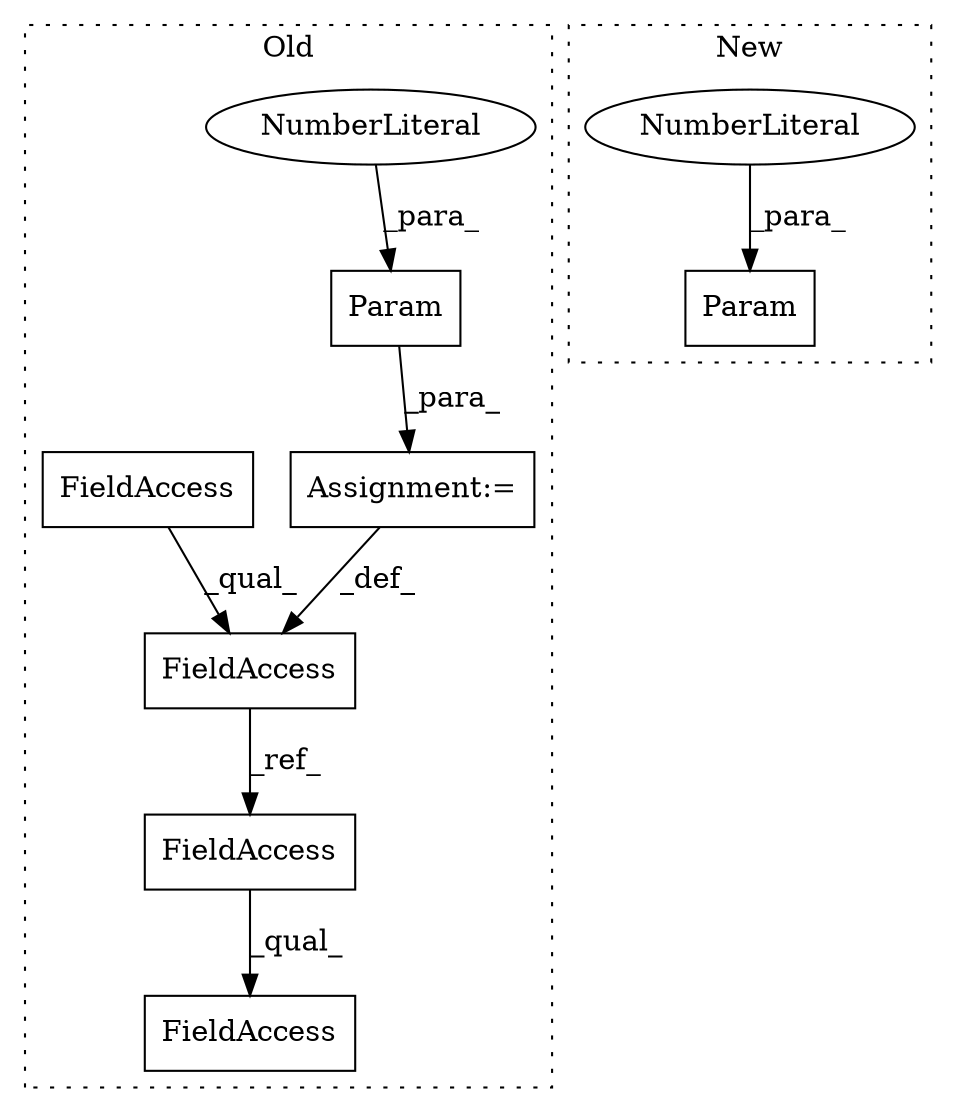 digraph G {
subgraph cluster0 {
1 [label="Param" a="32" s="3177,3186" l="6,1" shape="box"];
3 [label="Assignment:=" a="7" s="3169" l="1" shape="box"];
4 [label="FieldAccess" a="22" s="3161" l="8" shape="box"];
6 [label="NumberLiteral" a="34" s="3183" l="3" shape="ellipse"];
7 [label="FieldAccess" a="22" s="3291" l="18" shape="box"];
8 [label="FieldAccess" a="22" s="3161" l="6" shape="box"];
9 [label="FieldAccess" a="22" s="3291" l="8" shape="box"];
label = "Old";
style="dotted";
}
subgraph cluster1 {
2 [label="Param" a="32" s="3216,3263" l="6,1" shape="box"];
5 [label="NumberLiteral" a="34" s="3222" l="3" shape="ellipse"];
label = "New";
style="dotted";
}
1 -> 3 [label="_para_"];
3 -> 4 [label="_def_"];
4 -> 9 [label="_ref_"];
5 -> 2 [label="_para_"];
6 -> 1 [label="_para_"];
8 -> 4 [label="_qual_"];
9 -> 7 [label="_qual_"];
}